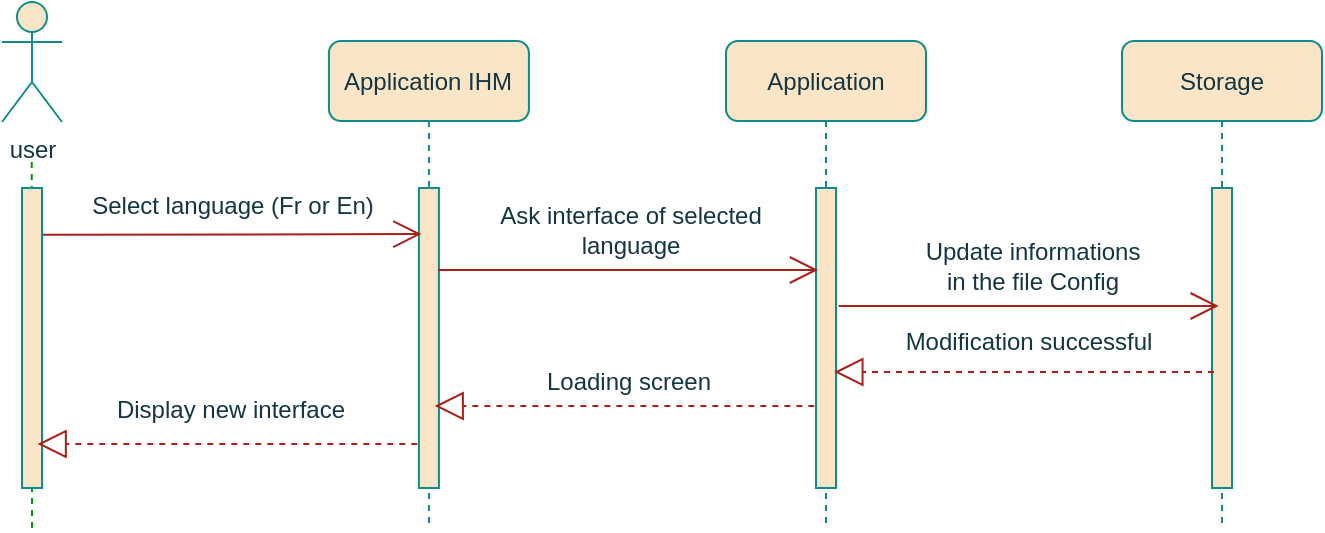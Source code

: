 <mxfile version="20.6.0" type="github">
  <diagram id="n9pI1FVGf3tamz9tpdI-" name="Page-1">
    <mxGraphModel dx="769" dy="417" grid="1" gridSize="10" guides="1" tooltips="1" connect="1" arrows="1" fold="1" page="1" pageScale="1" pageWidth="413" pageHeight="291" math="0" shadow="0">
      <root>
        <mxCell id="0" />
        <mxCell id="1" parent="0" />
        <mxCell id="CgKHzoVv6gVs0gmYn11W-40" value="&lt;span style=&quot;&quot;&gt;Application IHM&lt;/span&gt;" style="shape=umlLifeline;perimeter=lifelinePerimeter;whiteSpace=wrap;html=1;container=0;collapsible=0;recursiveResize=0;outlineConnect=0;rounded=1;fillColor=#FAE5C7;strokeColor=#0F8B8D;fontColor=#143642;" vertex="1" parent="1">
          <mxGeometry x="326.46" y="86.5" width="100" height="243.5" as="geometry" />
        </mxCell>
        <mxCell id="CgKHzoVv6gVs0gmYn11W-41" value="user" style="shape=umlActor;verticalLabelPosition=bottom;verticalAlign=top;html=1;rounded=1;fillColor=#FAE5C7;strokeColor=#0F8B8D;fontColor=#143642;" vertex="1" parent="1">
          <mxGeometry x="163" y="67" width="30" height="60" as="geometry" />
        </mxCell>
        <mxCell id="CgKHzoVv6gVs0gmYn11W-42" value="&lt;span style=&quot;&quot;&gt;Application&lt;/span&gt;" style="shape=umlLifeline;perimeter=lifelinePerimeter;whiteSpace=wrap;html=1;container=0;collapsible=0;recursiveResize=0;outlineConnect=0;rounded=1;fillColor=#FAE5C7;strokeColor=#0F8B8D;fontColor=#143642;" vertex="1" parent="1">
          <mxGeometry x="525" y="86.5" width="100" height="243.5" as="geometry" />
        </mxCell>
        <mxCell id="CgKHzoVv6gVs0gmYn11W-43" value="&lt;span style=&quot;&quot;&gt;Storage&lt;/span&gt;" style="shape=umlLifeline;perimeter=lifelinePerimeter;whiteSpace=wrap;html=1;container=0;collapsible=0;recursiveResize=0;outlineConnect=0;rounded=1;fillColor=#FAE5C7;strokeColor=#0F8B8D;fontColor=#143642;" vertex="1" parent="1">
          <mxGeometry x="723" y="86.5" width="100" height="243.5" as="geometry" />
        </mxCell>
        <mxCell id="CgKHzoVv6gVs0gmYn11W-44" value="" style="endArrow=none;dashed=1;html=1;rounded=1;labelBackgroundColor=#DAD2D8;strokeColor=#009900;fontColor=#143642;fillColor=#d5e8d4;" edge="1" parent="1">
          <mxGeometry width="50" height="50" relative="1" as="geometry">
            <mxPoint x="178" y="330" as="sourcePoint" />
            <mxPoint x="177.865" y="147" as="targetPoint" />
          </mxGeometry>
        </mxCell>
        <mxCell id="CgKHzoVv6gVs0gmYn11W-45" value="" style="html=1;points=[];perimeter=orthogonalPerimeter;rounded=0;glass=0;labelBackgroundColor=none;fillStyle=auto;fillColor=#FAE5C7;strokeColor=#0F8B8D;fontColor=#143642;" vertex="1" parent="1">
          <mxGeometry x="173" y="160" width="10" height="150" as="geometry" />
        </mxCell>
        <mxCell id="CgKHzoVv6gVs0gmYn11W-46" value="" style="html=1;points=[];perimeter=orthogonalPerimeter;rounded=0;glass=0;labelBackgroundColor=none;fillStyle=auto;fillColor=#FAE5C7;strokeColor=#0F8B8D;fontColor=#143642;" vertex="1" parent="1">
          <mxGeometry x="371.46" y="160" width="10" height="150" as="geometry" />
        </mxCell>
        <mxCell id="CgKHzoVv6gVs0gmYn11W-47" value="" style="html=1;points=[];perimeter=orthogonalPerimeter;rounded=0;glass=0;labelBackgroundColor=none;fillStyle=auto;fillColor=#FAE5C7;strokeColor=#0F8B8D;fontColor=#143642;" vertex="1" parent="1">
          <mxGeometry x="570" y="160" width="10" height="150" as="geometry" />
        </mxCell>
        <mxCell id="CgKHzoVv6gVs0gmYn11W-48" value="" style="html=1;points=[];perimeter=orthogonalPerimeter;rounded=0;glass=0;labelBackgroundColor=none;fillStyle=auto;fillColor=#FAE5C7;strokeColor=#0F8B8D;fontColor=#143642;" vertex="1" parent="1">
          <mxGeometry x="768" y="160" width="10" height="150" as="geometry" />
        </mxCell>
        <mxCell id="CgKHzoVv6gVs0gmYn11W-49" value="Select language (Fr or En)" style="text;html=1;align=center;verticalAlign=middle;resizable=0;points=[];autosize=1;strokeColor=none;fillColor=none;rounded=1;fontColor=#143642;" vertex="1" parent="1">
          <mxGeometry x="198.09" y="154" width="160" height="30" as="geometry" />
        </mxCell>
        <mxCell id="CgKHzoVv6gVs0gmYn11W-50" value="" style="endArrow=open;endFill=1;endSize=12;html=1;rounded=1;entryX=0.071;entryY=0.165;entryDx=0;entryDy=0;entryPerimeter=0;labelBackgroundColor=#DAD2D8;strokeColor=#A8201A;fontColor=#143642;" edge="1" parent="1">
          <mxGeometry width="160" relative="1" as="geometry">
            <mxPoint x="183.5" y="183.43" as="sourcePoint" />
            <mxPoint x="372.67" y="183.05" as="targetPoint" />
          </mxGeometry>
        </mxCell>
        <mxCell id="CgKHzoVv6gVs0gmYn11W-51" value="Ask interface of selected&lt;br&gt;language" style="text;html=1;align=center;verticalAlign=middle;resizable=0;points=[];autosize=1;strokeColor=none;fillColor=none;rounded=1;fontColor=#143642;" vertex="1" parent="1">
          <mxGeometry x="402" y="161" width="150" height="40" as="geometry" />
        </mxCell>
        <mxCell id="CgKHzoVv6gVs0gmYn11W-52" value="" style="endArrow=open;endFill=1;endSize=12;html=1;rounded=1;labelBackgroundColor=#DAD2D8;strokeColor=#A8201A;fontColor=#143642;" edge="1" parent="1">
          <mxGeometry x="525" y="86.5" width="160" relative="1" as="geometry">
            <mxPoint x="381" y="201" as="sourcePoint" />
            <mxPoint x="571" y="201" as="targetPoint" />
          </mxGeometry>
        </mxCell>
        <mxCell id="CgKHzoVv6gVs0gmYn11W-57" value="Update informations&lt;br&gt;in the file Config" style="text;html=1;align=center;verticalAlign=middle;resizable=0;points=[];autosize=1;strokeColor=none;fillColor=none;rounded=1;fontColor=#143642;" vertex="1" parent="1">
          <mxGeometry x="612.69" y="179" width="130" height="40" as="geometry" />
        </mxCell>
        <mxCell id="CgKHzoVv6gVs0gmYn11W-58" value="" style="endArrow=open;endFill=1;endSize=12;html=1;rounded=1;labelBackgroundColor=#DAD2D8;strokeColor=#A8201A;fontColor=#143642;" edge="1" parent="1">
          <mxGeometry width="160" relative="1" as="geometry">
            <mxPoint x="581.33" y="219.0" as="sourcePoint" />
            <mxPoint x="771.33" y="219.0" as="targetPoint" />
          </mxGeometry>
        </mxCell>
        <mxCell id="CgKHzoVv6gVs0gmYn11W-61" value="Modification successful" style="text;html=1;align=center;verticalAlign=middle;resizable=0;points=[];autosize=1;strokeColor=none;fillColor=none;rounded=1;fontColor=#143642;" vertex="1" parent="1">
          <mxGeometry x="600.5" y="222" width="150" height="30" as="geometry" />
        </mxCell>
        <mxCell id="CgKHzoVv6gVs0gmYn11W-62" value="" style="endArrow=block;dashed=1;endFill=0;endSize=12;html=1;rounded=1;labelBackgroundColor=#DAD2D8;strokeColor=#A8201A;fontColor=#143642;" edge="1" parent="1">
          <mxGeometry width="160" relative="1" as="geometry">
            <mxPoint x="769.0" y="252" as="sourcePoint" />
            <mxPoint x="579.167" y="252" as="targetPoint" />
          </mxGeometry>
        </mxCell>
        <mxCell id="CgKHzoVv6gVs0gmYn11W-63" value="Loading screen" style="text;html=1;align=center;verticalAlign=middle;resizable=0;points=[];autosize=1;strokeColor=none;fillColor=none;rounded=1;fontColor=#143642;" vertex="1" parent="1">
          <mxGeometry x="420.67" y="242" width="110" height="30" as="geometry" />
        </mxCell>
        <mxCell id="CgKHzoVv6gVs0gmYn11W-64" value="" style="endArrow=block;dashed=1;endFill=0;endSize=12;html=1;rounded=1;labelBackgroundColor=#DAD2D8;strokeColor=#A8201A;fontColor=#143642;" edge="1" parent="1">
          <mxGeometry width="160" relative="1" as="geometry">
            <mxPoint x="569.17" y="269" as="sourcePoint" />
            <mxPoint x="379.337" y="269" as="targetPoint" />
          </mxGeometry>
        </mxCell>
        <mxCell id="CgKHzoVv6gVs0gmYn11W-65" value="Display new interface" style="text;html=1;align=center;verticalAlign=middle;resizable=0;points=[];autosize=1;strokeColor=none;fillColor=none;rounded=1;fontColor=#143642;" vertex="1" parent="1">
          <mxGeometry x="207.13" y="256" width="140" height="30" as="geometry" />
        </mxCell>
        <mxCell id="CgKHzoVv6gVs0gmYn11W-66" value="" style="endArrow=block;dashed=1;endFill=0;endSize=12;html=1;rounded=1;labelBackgroundColor=#DAD2D8;strokeColor=#A8201A;fontColor=#143642;" edge="1" parent="1">
          <mxGeometry width="160" relative="1" as="geometry">
            <mxPoint x="370.63" y="288" as="sourcePoint" />
            <mxPoint x="180.797" y="288" as="targetPoint" />
          </mxGeometry>
        </mxCell>
      </root>
    </mxGraphModel>
  </diagram>
</mxfile>
